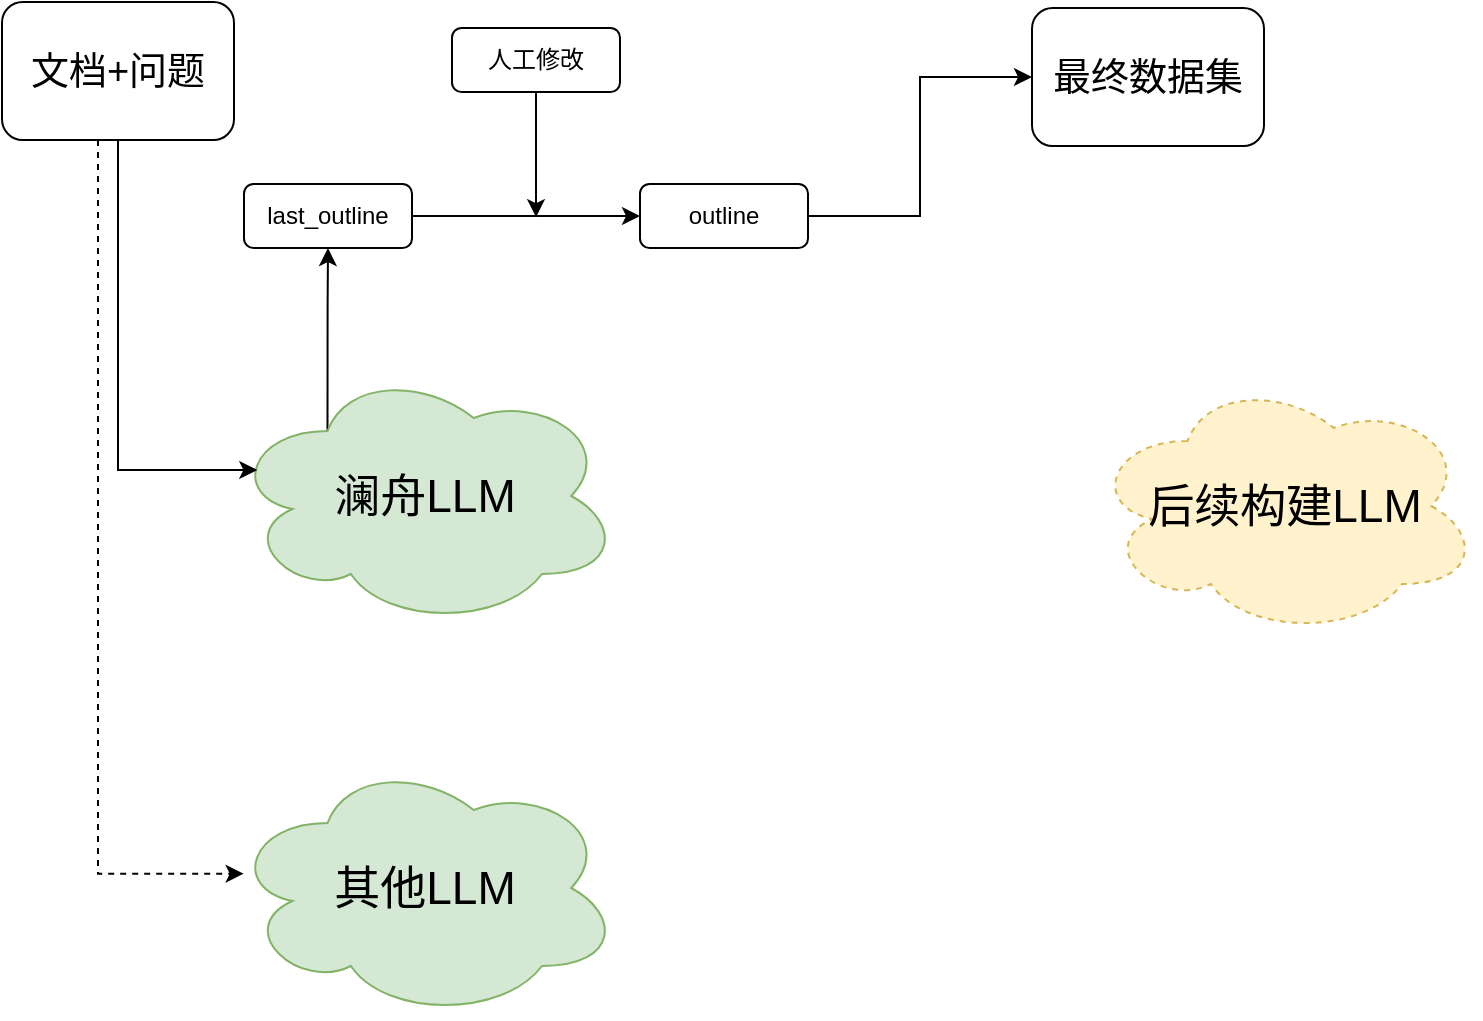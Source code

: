 <mxfile version="23.1.1" type="github">
  <diagram name="第 1 页" id="Ukrg3hYitKO0pHj5Uya2">
    <mxGraphModel dx="906" dy="571" grid="0" gridSize="10" guides="1" tooltips="1" connect="1" arrows="1" fold="1" page="1" pageScale="1" pageWidth="827" pageHeight="1169" math="0" shadow="0">
      <root>
        <mxCell id="0" />
        <mxCell id="1" parent="0" />
        <mxCell id="mXD1BfTS9CHWyj_YMzYI-12" style="edgeStyle=orthogonalEdgeStyle;rounded=0;orthogonalLoop=1;jettySize=auto;html=1;exitX=0.25;exitY=0.25;exitDx=0;exitDy=0;exitPerimeter=0;entryX=0.5;entryY=1;entryDx=0;entryDy=0;" edge="1" parent="1" source="mXD1BfTS9CHWyj_YMzYI-2" target="mXD1BfTS9CHWyj_YMzYI-9">
          <mxGeometry relative="1" as="geometry" />
        </mxCell>
        <mxCell id="mXD1BfTS9CHWyj_YMzYI-2" value="&lt;font style=&quot;font-size: 23px;&quot;&gt;澜舟LLM&lt;/font&gt;" style="ellipse;shape=cloud;whiteSpace=wrap;html=1;fillColor=#d5e8d4;strokeColor=#82b366;" vertex="1" parent="1">
          <mxGeometry x="159" y="223" width="195" height="130" as="geometry" />
        </mxCell>
        <mxCell id="mXD1BfTS9CHWyj_YMzYI-4" value="&lt;font style=&quot;font-size: 19px;&quot;&gt;文档+问题&lt;/font&gt;" style="rounded=1;whiteSpace=wrap;html=1;" vertex="1" parent="1">
          <mxGeometry x="45" y="41" width="116" height="69" as="geometry" />
        </mxCell>
        <mxCell id="mXD1BfTS9CHWyj_YMzYI-5" value="&lt;font style=&quot;font-size: 23px;&quot;&gt;后续构建LLM&lt;/font&gt;" style="ellipse;shape=cloud;whiteSpace=wrap;html=1;fillColor=#fff2cc;strokeColor=#d6b656;dashed=1;" vertex="1" parent="1">
          <mxGeometry x="589" y="228" width="195" height="130" as="geometry" />
        </mxCell>
        <mxCell id="mXD1BfTS9CHWyj_YMzYI-6" style="edgeStyle=orthogonalEdgeStyle;rounded=0;orthogonalLoop=1;jettySize=auto;html=1;entryX=0.07;entryY=0.4;entryDx=0;entryDy=0;entryPerimeter=0;" edge="1" parent="1" source="mXD1BfTS9CHWyj_YMzYI-4" target="mXD1BfTS9CHWyj_YMzYI-2">
          <mxGeometry relative="1" as="geometry">
            <Array as="points">
              <mxPoint x="103" y="275" />
            </Array>
          </mxGeometry>
        </mxCell>
        <mxCell id="mXD1BfTS9CHWyj_YMzYI-7" value="&lt;font style=&quot;font-size: 23px;&quot;&gt;其他LLM&lt;/font&gt;" style="ellipse;shape=cloud;whiteSpace=wrap;html=1;fillColor=#d5e8d4;strokeColor=#82b366;" vertex="1" parent="1">
          <mxGeometry x="159" y="419" width="195" height="130" as="geometry" />
        </mxCell>
        <mxCell id="mXD1BfTS9CHWyj_YMzYI-8" style="edgeStyle=orthogonalEdgeStyle;rounded=0;orthogonalLoop=1;jettySize=auto;html=1;entryX=0.035;entryY=0.445;entryDx=0;entryDy=0;entryPerimeter=0;dashed=1;" edge="1" parent="1" source="mXD1BfTS9CHWyj_YMzYI-4" target="mXD1BfTS9CHWyj_YMzYI-7">
          <mxGeometry relative="1" as="geometry">
            <Array as="points">
              <mxPoint x="93" y="169" />
              <mxPoint x="93" y="477" />
            </Array>
          </mxGeometry>
        </mxCell>
        <mxCell id="mXD1BfTS9CHWyj_YMzYI-15" style="edgeStyle=orthogonalEdgeStyle;rounded=0;orthogonalLoop=1;jettySize=auto;html=1;" edge="1" parent="1" source="mXD1BfTS9CHWyj_YMzYI-9" target="mXD1BfTS9CHWyj_YMzYI-14">
          <mxGeometry relative="1" as="geometry" />
        </mxCell>
        <mxCell id="mXD1BfTS9CHWyj_YMzYI-9" value="last_outline" style="rounded=1;whiteSpace=wrap;html=1;" vertex="1" parent="1">
          <mxGeometry x="166" y="132" width="84" height="32" as="geometry" />
        </mxCell>
        <mxCell id="mXD1BfTS9CHWyj_YMzYI-17" style="edgeStyle=orthogonalEdgeStyle;rounded=0;orthogonalLoop=1;jettySize=auto;html=1;" edge="1" parent="1" source="mXD1BfTS9CHWyj_YMzYI-13">
          <mxGeometry relative="1" as="geometry">
            <mxPoint x="312" y="148.571" as="targetPoint" />
          </mxGeometry>
        </mxCell>
        <mxCell id="mXD1BfTS9CHWyj_YMzYI-13" value="人工修改" style="rounded=1;whiteSpace=wrap;html=1;" vertex="1" parent="1">
          <mxGeometry x="270" y="54" width="84" height="32" as="geometry" />
        </mxCell>
        <mxCell id="mXD1BfTS9CHWyj_YMzYI-19" style="edgeStyle=orthogonalEdgeStyle;rounded=0;orthogonalLoop=1;jettySize=auto;html=1;entryX=0;entryY=0.5;entryDx=0;entryDy=0;" edge="1" parent="1" source="mXD1BfTS9CHWyj_YMzYI-14" target="mXD1BfTS9CHWyj_YMzYI-18">
          <mxGeometry relative="1" as="geometry" />
        </mxCell>
        <mxCell id="mXD1BfTS9CHWyj_YMzYI-14" value="outline" style="rounded=1;whiteSpace=wrap;html=1;" vertex="1" parent="1">
          <mxGeometry x="364" y="132" width="84" height="32" as="geometry" />
        </mxCell>
        <mxCell id="mXD1BfTS9CHWyj_YMzYI-18" value="&lt;font style=&quot;font-size: 19px;&quot;&gt;最终数据集&lt;/font&gt;" style="rounded=1;whiteSpace=wrap;html=1;" vertex="1" parent="1">
          <mxGeometry x="560" y="44" width="116" height="69" as="geometry" />
        </mxCell>
      </root>
    </mxGraphModel>
  </diagram>
</mxfile>
